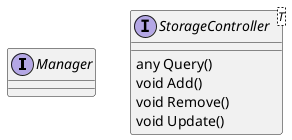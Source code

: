 @startuml
Interface Manager
Interface StorageController<T> {
    any Query()
    void Add()
    void Remove()
    void Update()
}
@enduml
